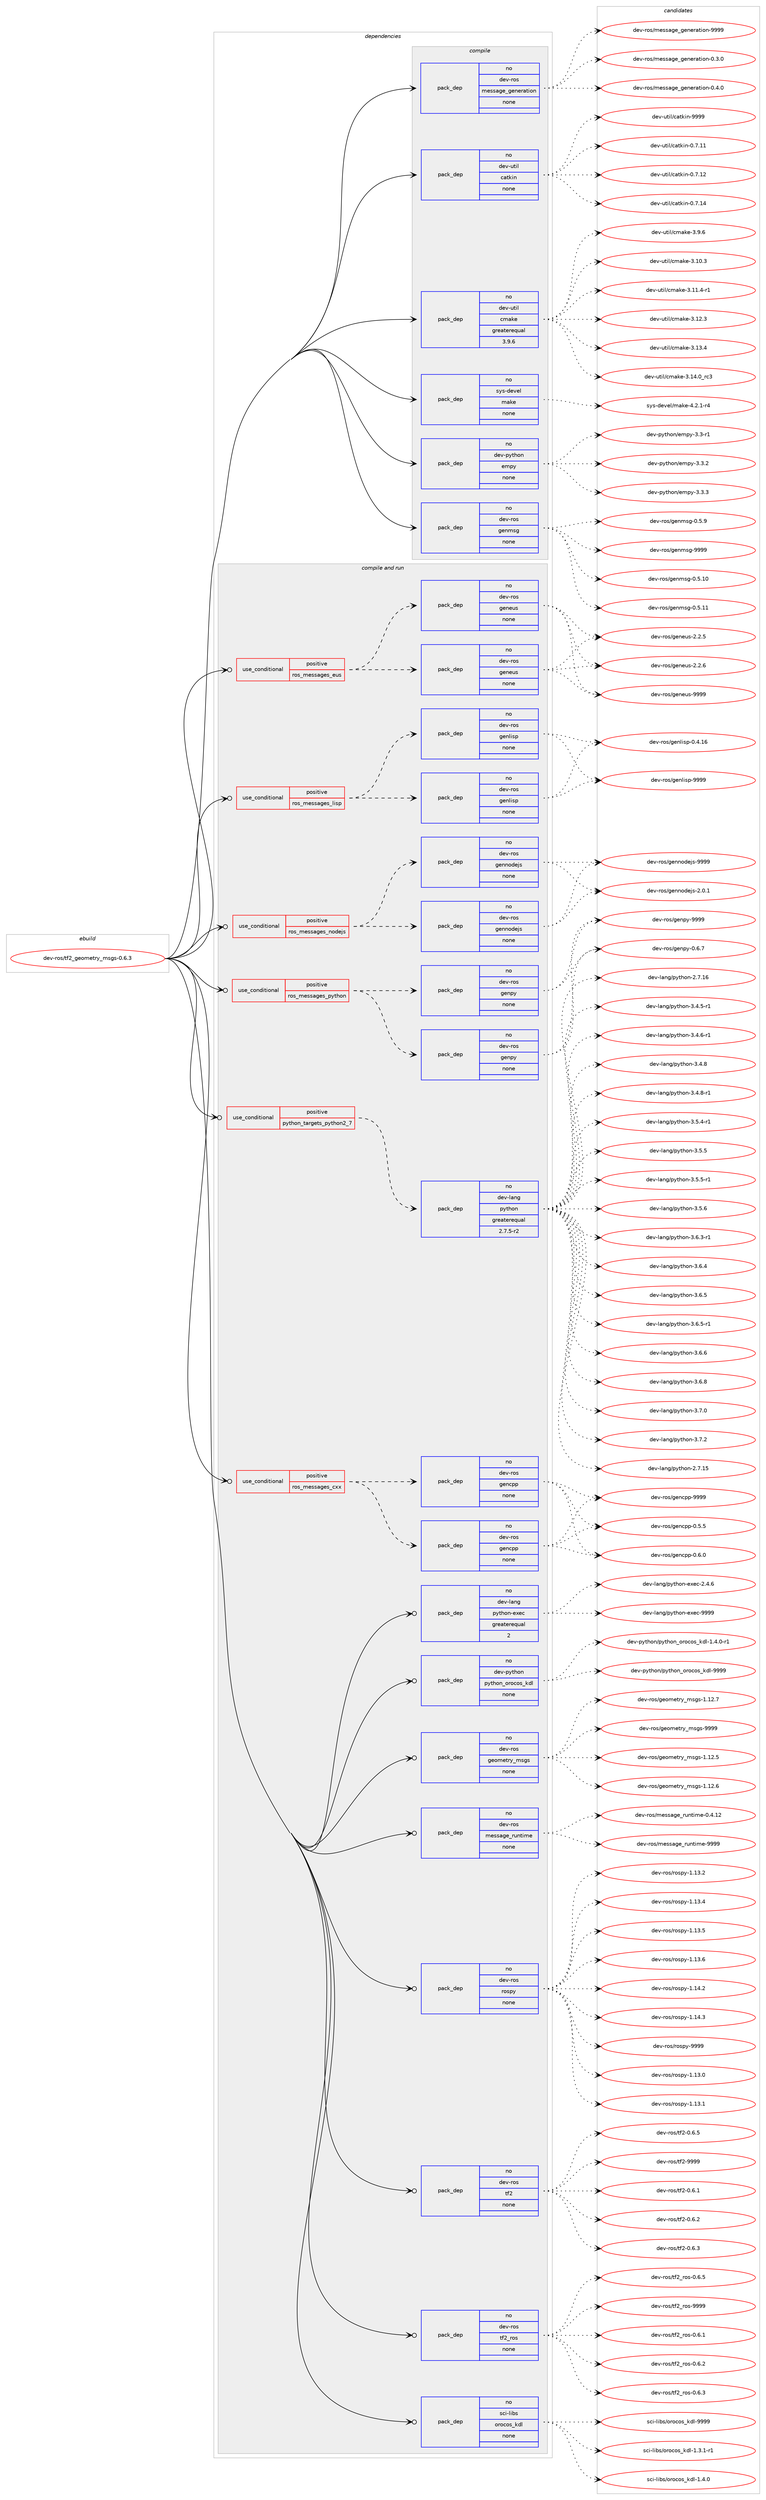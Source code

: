 digraph prolog {

# *************
# Graph options
# *************

newrank=true;
concentrate=true;
compound=true;
graph [rankdir=LR,fontname=Helvetica,fontsize=10,ranksep=1.5];#, ranksep=2.5, nodesep=0.2];
edge  [arrowhead=vee];
node  [fontname=Helvetica,fontsize=10];

# **********
# The ebuild
# **********

subgraph cluster_leftcol {
color=gray;
rank=same;
label=<<i>ebuild</i>>;
id [label="dev-ros/tf2_geometry_msgs-0.6.3", color=red, width=4, href="../dev-ros/tf2_geometry_msgs-0.6.3.svg"];
}

# ****************
# The dependencies
# ****************

subgraph cluster_midcol {
color=gray;
label=<<i>dependencies</i>>;
subgraph cluster_compile {
fillcolor="#eeeeee";
style=filled;
label=<<i>compile</i>>;
subgraph pack1060278 {
dependency1475191 [label=<<TABLE BORDER="0" CELLBORDER="1" CELLSPACING="0" CELLPADDING="4" WIDTH="220"><TR><TD ROWSPAN="6" CELLPADDING="30">pack_dep</TD></TR><TR><TD WIDTH="110">no</TD></TR><TR><TD>dev-python</TD></TR><TR><TD>empy</TD></TR><TR><TD>none</TD></TR><TR><TD></TD></TR></TABLE>>, shape=none, color=blue];
}
id:e -> dependency1475191:w [weight=20,style="solid",arrowhead="vee"];
subgraph pack1060279 {
dependency1475192 [label=<<TABLE BORDER="0" CELLBORDER="1" CELLSPACING="0" CELLPADDING="4" WIDTH="220"><TR><TD ROWSPAN="6" CELLPADDING="30">pack_dep</TD></TR><TR><TD WIDTH="110">no</TD></TR><TR><TD>dev-ros</TD></TR><TR><TD>genmsg</TD></TR><TR><TD>none</TD></TR><TR><TD></TD></TR></TABLE>>, shape=none, color=blue];
}
id:e -> dependency1475192:w [weight=20,style="solid",arrowhead="vee"];
subgraph pack1060280 {
dependency1475193 [label=<<TABLE BORDER="0" CELLBORDER="1" CELLSPACING="0" CELLPADDING="4" WIDTH="220"><TR><TD ROWSPAN="6" CELLPADDING="30">pack_dep</TD></TR><TR><TD WIDTH="110">no</TD></TR><TR><TD>dev-ros</TD></TR><TR><TD>message_generation</TD></TR><TR><TD>none</TD></TR><TR><TD></TD></TR></TABLE>>, shape=none, color=blue];
}
id:e -> dependency1475193:w [weight=20,style="solid",arrowhead="vee"];
subgraph pack1060281 {
dependency1475194 [label=<<TABLE BORDER="0" CELLBORDER="1" CELLSPACING="0" CELLPADDING="4" WIDTH="220"><TR><TD ROWSPAN="6" CELLPADDING="30">pack_dep</TD></TR><TR><TD WIDTH="110">no</TD></TR><TR><TD>dev-util</TD></TR><TR><TD>catkin</TD></TR><TR><TD>none</TD></TR><TR><TD></TD></TR></TABLE>>, shape=none, color=blue];
}
id:e -> dependency1475194:w [weight=20,style="solid",arrowhead="vee"];
subgraph pack1060282 {
dependency1475195 [label=<<TABLE BORDER="0" CELLBORDER="1" CELLSPACING="0" CELLPADDING="4" WIDTH="220"><TR><TD ROWSPAN="6" CELLPADDING="30">pack_dep</TD></TR><TR><TD WIDTH="110">no</TD></TR><TR><TD>dev-util</TD></TR><TR><TD>cmake</TD></TR><TR><TD>greaterequal</TD></TR><TR><TD>3.9.6</TD></TR></TABLE>>, shape=none, color=blue];
}
id:e -> dependency1475195:w [weight=20,style="solid",arrowhead="vee"];
subgraph pack1060283 {
dependency1475196 [label=<<TABLE BORDER="0" CELLBORDER="1" CELLSPACING="0" CELLPADDING="4" WIDTH="220"><TR><TD ROWSPAN="6" CELLPADDING="30">pack_dep</TD></TR><TR><TD WIDTH="110">no</TD></TR><TR><TD>sys-devel</TD></TR><TR><TD>make</TD></TR><TR><TD>none</TD></TR><TR><TD></TD></TR></TABLE>>, shape=none, color=blue];
}
id:e -> dependency1475196:w [weight=20,style="solid",arrowhead="vee"];
}
subgraph cluster_compileandrun {
fillcolor="#eeeeee";
style=filled;
label=<<i>compile and run</i>>;
subgraph cond391523 {
dependency1475197 [label=<<TABLE BORDER="0" CELLBORDER="1" CELLSPACING="0" CELLPADDING="4"><TR><TD ROWSPAN="3" CELLPADDING="10">use_conditional</TD></TR><TR><TD>positive</TD></TR><TR><TD>python_targets_python2_7</TD></TR></TABLE>>, shape=none, color=red];
subgraph pack1060284 {
dependency1475198 [label=<<TABLE BORDER="0" CELLBORDER="1" CELLSPACING="0" CELLPADDING="4" WIDTH="220"><TR><TD ROWSPAN="6" CELLPADDING="30">pack_dep</TD></TR><TR><TD WIDTH="110">no</TD></TR><TR><TD>dev-lang</TD></TR><TR><TD>python</TD></TR><TR><TD>greaterequal</TD></TR><TR><TD>2.7.5-r2</TD></TR></TABLE>>, shape=none, color=blue];
}
dependency1475197:e -> dependency1475198:w [weight=20,style="dashed",arrowhead="vee"];
}
id:e -> dependency1475197:w [weight=20,style="solid",arrowhead="odotvee"];
subgraph cond391524 {
dependency1475199 [label=<<TABLE BORDER="0" CELLBORDER="1" CELLSPACING="0" CELLPADDING="4"><TR><TD ROWSPAN="3" CELLPADDING="10">use_conditional</TD></TR><TR><TD>positive</TD></TR><TR><TD>ros_messages_cxx</TD></TR></TABLE>>, shape=none, color=red];
subgraph pack1060285 {
dependency1475200 [label=<<TABLE BORDER="0" CELLBORDER="1" CELLSPACING="0" CELLPADDING="4" WIDTH="220"><TR><TD ROWSPAN="6" CELLPADDING="30">pack_dep</TD></TR><TR><TD WIDTH="110">no</TD></TR><TR><TD>dev-ros</TD></TR><TR><TD>gencpp</TD></TR><TR><TD>none</TD></TR><TR><TD></TD></TR></TABLE>>, shape=none, color=blue];
}
dependency1475199:e -> dependency1475200:w [weight=20,style="dashed",arrowhead="vee"];
subgraph pack1060286 {
dependency1475201 [label=<<TABLE BORDER="0" CELLBORDER="1" CELLSPACING="0" CELLPADDING="4" WIDTH="220"><TR><TD ROWSPAN="6" CELLPADDING="30">pack_dep</TD></TR><TR><TD WIDTH="110">no</TD></TR><TR><TD>dev-ros</TD></TR><TR><TD>gencpp</TD></TR><TR><TD>none</TD></TR><TR><TD></TD></TR></TABLE>>, shape=none, color=blue];
}
dependency1475199:e -> dependency1475201:w [weight=20,style="dashed",arrowhead="vee"];
}
id:e -> dependency1475199:w [weight=20,style="solid",arrowhead="odotvee"];
subgraph cond391525 {
dependency1475202 [label=<<TABLE BORDER="0" CELLBORDER="1" CELLSPACING="0" CELLPADDING="4"><TR><TD ROWSPAN="3" CELLPADDING="10">use_conditional</TD></TR><TR><TD>positive</TD></TR><TR><TD>ros_messages_eus</TD></TR></TABLE>>, shape=none, color=red];
subgraph pack1060287 {
dependency1475203 [label=<<TABLE BORDER="0" CELLBORDER="1" CELLSPACING="0" CELLPADDING="4" WIDTH="220"><TR><TD ROWSPAN="6" CELLPADDING="30">pack_dep</TD></TR><TR><TD WIDTH="110">no</TD></TR><TR><TD>dev-ros</TD></TR><TR><TD>geneus</TD></TR><TR><TD>none</TD></TR><TR><TD></TD></TR></TABLE>>, shape=none, color=blue];
}
dependency1475202:e -> dependency1475203:w [weight=20,style="dashed",arrowhead="vee"];
subgraph pack1060288 {
dependency1475204 [label=<<TABLE BORDER="0" CELLBORDER="1" CELLSPACING="0" CELLPADDING="4" WIDTH="220"><TR><TD ROWSPAN="6" CELLPADDING="30">pack_dep</TD></TR><TR><TD WIDTH="110">no</TD></TR><TR><TD>dev-ros</TD></TR><TR><TD>geneus</TD></TR><TR><TD>none</TD></TR><TR><TD></TD></TR></TABLE>>, shape=none, color=blue];
}
dependency1475202:e -> dependency1475204:w [weight=20,style="dashed",arrowhead="vee"];
}
id:e -> dependency1475202:w [weight=20,style="solid",arrowhead="odotvee"];
subgraph cond391526 {
dependency1475205 [label=<<TABLE BORDER="0" CELLBORDER="1" CELLSPACING="0" CELLPADDING="4"><TR><TD ROWSPAN="3" CELLPADDING="10">use_conditional</TD></TR><TR><TD>positive</TD></TR><TR><TD>ros_messages_lisp</TD></TR></TABLE>>, shape=none, color=red];
subgraph pack1060289 {
dependency1475206 [label=<<TABLE BORDER="0" CELLBORDER="1" CELLSPACING="0" CELLPADDING="4" WIDTH="220"><TR><TD ROWSPAN="6" CELLPADDING="30">pack_dep</TD></TR><TR><TD WIDTH="110">no</TD></TR><TR><TD>dev-ros</TD></TR><TR><TD>genlisp</TD></TR><TR><TD>none</TD></TR><TR><TD></TD></TR></TABLE>>, shape=none, color=blue];
}
dependency1475205:e -> dependency1475206:w [weight=20,style="dashed",arrowhead="vee"];
subgraph pack1060290 {
dependency1475207 [label=<<TABLE BORDER="0" CELLBORDER="1" CELLSPACING="0" CELLPADDING="4" WIDTH="220"><TR><TD ROWSPAN="6" CELLPADDING="30">pack_dep</TD></TR><TR><TD WIDTH="110">no</TD></TR><TR><TD>dev-ros</TD></TR><TR><TD>genlisp</TD></TR><TR><TD>none</TD></TR><TR><TD></TD></TR></TABLE>>, shape=none, color=blue];
}
dependency1475205:e -> dependency1475207:w [weight=20,style="dashed",arrowhead="vee"];
}
id:e -> dependency1475205:w [weight=20,style="solid",arrowhead="odotvee"];
subgraph cond391527 {
dependency1475208 [label=<<TABLE BORDER="0" CELLBORDER="1" CELLSPACING="0" CELLPADDING="4"><TR><TD ROWSPAN="3" CELLPADDING="10">use_conditional</TD></TR><TR><TD>positive</TD></TR><TR><TD>ros_messages_nodejs</TD></TR></TABLE>>, shape=none, color=red];
subgraph pack1060291 {
dependency1475209 [label=<<TABLE BORDER="0" CELLBORDER="1" CELLSPACING="0" CELLPADDING="4" WIDTH="220"><TR><TD ROWSPAN="6" CELLPADDING="30">pack_dep</TD></TR><TR><TD WIDTH="110">no</TD></TR><TR><TD>dev-ros</TD></TR><TR><TD>gennodejs</TD></TR><TR><TD>none</TD></TR><TR><TD></TD></TR></TABLE>>, shape=none, color=blue];
}
dependency1475208:e -> dependency1475209:w [weight=20,style="dashed",arrowhead="vee"];
subgraph pack1060292 {
dependency1475210 [label=<<TABLE BORDER="0" CELLBORDER="1" CELLSPACING="0" CELLPADDING="4" WIDTH="220"><TR><TD ROWSPAN="6" CELLPADDING="30">pack_dep</TD></TR><TR><TD WIDTH="110">no</TD></TR><TR><TD>dev-ros</TD></TR><TR><TD>gennodejs</TD></TR><TR><TD>none</TD></TR><TR><TD></TD></TR></TABLE>>, shape=none, color=blue];
}
dependency1475208:e -> dependency1475210:w [weight=20,style="dashed",arrowhead="vee"];
}
id:e -> dependency1475208:w [weight=20,style="solid",arrowhead="odotvee"];
subgraph cond391528 {
dependency1475211 [label=<<TABLE BORDER="0" CELLBORDER="1" CELLSPACING="0" CELLPADDING="4"><TR><TD ROWSPAN="3" CELLPADDING="10">use_conditional</TD></TR><TR><TD>positive</TD></TR><TR><TD>ros_messages_python</TD></TR></TABLE>>, shape=none, color=red];
subgraph pack1060293 {
dependency1475212 [label=<<TABLE BORDER="0" CELLBORDER="1" CELLSPACING="0" CELLPADDING="4" WIDTH="220"><TR><TD ROWSPAN="6" CELLPADDING="30">pack_dep</TD></TR><TR><TD WIDTH="110">no</TD></TR><TR><TD>dev-ros</TD></TR><TR><TD>genpy</TD></TR><TR><TD>none</TD></TR><TR><TD></TD></TR></TABLE>>, shape=none, color=blue];
}
dependency1475211:e -> dependency1475212:w [weight=20,style="dashed",arrowhead="vee"];
subgraph pack1060294 {
dependency1475213 [label=<<TABLE BORDER="0" CELLBORDER="1" CELLSPACING="0" CELLPADDING="4" WIDTH="220"><TR><TD ROWSPAN="6" CELLPADDING="30">pack_dep</TD></TR><TR><TD WIDTH="110">no</TD></TR><TR><TD>dev-ros</TD></TR><TR><TD>genpy</TD></TR><TR><TD>none</TD></TR><TR><TD></TD></TR></TABLE>>, shape=none, color=blue];
}
dependency1475211:e -> dependency1475213:w [weight=20,style="dashed",arrowhead="vee"];
}
id:e -> dependency1475211:w [weight=20,style="solid",arrowhead="odotvee"];
subgraph pack1060295 {
dependency1475214 [label=<<TABLE BORDER="0" CELLBORDER="1" CELLSPACING="0" CELLPADDING="4" WIDTH="220"><TR><TD ROWSPAN="6" CELLPADDING="30">pack_dep</TD></TR><TR><TD WIDTH="110">no</TD></TR><TR><TD>dev-lang</TD></TR><TR><TD>python-exec</TD></TR><TR><TD>greaterequal</TD></TR><TR><TD>2</TD></TR></TABLE>>, shape=none, color=blue];
}
id:e -> dependency1475214:w [weight=20,style="solid",arrowhead="odotvee"];
subgraph pack1060296 {
dependency1475215 [label=<<TABLE BORDER="0" CELLBORDER="1" CELLSPACING="0" CELLPADDING="4" WIDTH="220"><TR><TD ROWSPAN="6" CELLPADDING="30">pack_dep</TD></TR><TR><TD WIDTH="110">no</TD></TR><TR><TD>dev-python</TD></TR><TR><TD>python_orocos_kdl</TD></TR><TR><TD>none</TD></TR><TR><TD></TD></TR></TABLE>>, shape=none, color=blue];
}
id:e -> dependency1475215:w [weight=20,style="solid",arrowhead="odotvee"];
subgraph pack1060297 {
dependency1475216 [label=<<TABLE BORDER="0" CELLBORDER="1" CELLSPACING="0" CELLPADDING="4" WIDTH="220"><TR><TD ROWSPAN="6" CELLPADDING="30">pack_dep</TD></TR><TR><TD WIDTH="110">no</TD></TR><TR><TD>dev-ros</TD></TR><TR><TD>geometry_msgs</TD></TR><TR><TD>none</TD></TR><TR><TD></TD></TR></TABLE>>, shape=none, color=blue];
}
id:e -> dependency1475216:w [weight=20,style="solid",arrowhead="odotvee"];
subgraph pack1060298 {
dependency1475217 [label=<<TABLE BORDER="0" CELLBORDER="1" CELLSPACING="0" CELLPADDING="4" WIDTH="220"><TR><TD ROWSPAN="6" CELLPADDING="30">pack_dep</TD></TR><TR><TD WIDTH="110">no</TD></TR><TR><TD>dev-ros</TD></TR><TR><TD>message_runtime</TD></TR><TR><TD>none</TD></TR><TR><TD></TD></TR></TABLE>>, shape=none, color=blue];
}
id:e -> dependency1475217:w [weight=20,style="solid",arrowhead="odotvee"];
subgraph pack1060299 {
dependency1475218 [label=<<TABLE BORDER="0" CELLBORDER="1" CELLSPACING="0" CELLPADDING="4" WIDTH="220"><TR><TD ROWSPAN="6" CELLPADDING="30">pack_dep</TD></TR><TR><TD WIDTH="110">no</TD></TR><TR><TD>dev-ros</TD></TR><TR><TD>rospy</TD></TR><TR><TD>none</TD></TR><TR><TD></TD></TR></TABLE>>, shape=none, color=blue];
}
id:e -> dependency1475218:w [weight=20,style="solid",arrowhead="odotvee"];
subgraph pack1060300 {
dependency1475219 [label=<<TABLE BORDER="0" CELLBORDER="1" CELLSPACING="0" CELLPADDING="4" WIDTH="220"><TR><TD ROWSPAN="6" CELLPADDING="30">pack_dep</TD></TR><TR><TD WIDTH="110">no</TD></TR><TR><TD>dev-ros</TD></TR><TR><TD>tf2</TD></TR><TR><TD>none</TD></TR><TR><TD></TD></TR></TABLE>>, shape=none, color=blue];
}
id:e -> dependency1475219:w [weight=20,style="solid",arrowhead="odotvee"];
subgraph pack1060301 {
dependency1475220 [label=<<TABLE BORDER="0" CELLBORDER="1" CELLSPACING="0" CELLPADDING="4" WIDTH="220"><TR><TD ROWSPAN="6" CELLPADDING="30">pack_dep</TD></TR><TR><TD WIDTH="110">no</TD></TR><TR><TD>dev-ros</TD></TR><TR><TD>tf2_ros</TD></TR><TR><TD>none</TD></TR><TR><TD></TD></TR></TABLE>>, shape=none, color=blue];
}
id:e -> dependency1475220:w [weight=20,style="solid",arrowhead="odotvee"];
subgraph pack1060302 {
dependency1475221 [label=<<TABLE BORDER="0" CELLBORDER="1" CELLSPACING="0" CELLPADDING="4" WIDTH="220"><TR><TD ROWSPAN="6" CELLPADDING="30">pack_dep</TD></TR><TR><TD WIDTH="110">no</TD></TR><TR><TD>sci-libs</TD></TR><TR><TD>orocos_kdl</TD></TR><TR><TD>none</TD></TR><TR><TD></TD></TR></TABLE>>, shape=none, color=blue];
}
id:e -> dependency1475221:w [weight=20,style="solid",arrowhead="odotvee"];
}
subgraph cluster_run {
fillcolor="#eeeeee";
style=filled;
label=<<i>run</i>>;
}
}

# **************
# The candidates
# **************

subgraph cluster_choices {
rank=same;
color=gray;
label=<<i>candidates</i>>;

subgraph choice1060278 {
color=black;
nodesep=1;
choice1001011184511212111610411111047101109112121455146514511449 [label="dev-python/empy-3.3-r1", color=red, width=4,href="../dev-python/empy-3.3-r1.svg"];
choice1001011184511212111610411111047101109112121455146514650 [label="dev-python/empy-3.3.2", color=red, width=4,href="../dev-python/empy-3.3.2.svg"];
choice1001011184511212111610411111047101109112121455146514651 [label="dev-python/empy-3.3.3", color=red, width=4,href="../dev-python/empy-3.3.3.svg"];
dependency1475191:e -> choice1001011184511212111610411111047101109112121455146514511449:w [style=dotted,weight="100"];
dependency1475191:e -> choice1001011184511212111610411111047101109112121455146514650:w [style=dotted,weight="100"];
dependency1475191:e -> choice1001011184511212111610411111047101109112121455146514651:w [style=dotted,weight="100"];
}
subgraph choice1060279 {
color=black;
nodesep=1;
choice100101118451141111154710310111010911510345484653464948 [label="dev-ros/genmsg-0.5.10", color=red, width=4,href="../dev-ros/genmsg-0.5.10.svg"];
choice100101118451141111154710310111010911510345484653464949 [label="dev-ros/genmsg-0.5.11", color=red, width=4,href="../dev-ros/genmsg-0.5.11.svg"];
choice1001011184511411111547103101110109115103454846534657 [label="dev-ros/genmsg-0.5.9", color=red, width=4,href="../dev-ros/genmsg-0.5.9.svg"];
choice10010111845114111115471031011101091151034557575757 [label="dev-ros/genmsg-9999", color=red, width=4,href="../dev-ros/genmsg-9999.svg"];
dependency1475192:e -> choice100101118451141111154710310111010911510345484653464948:w [style=dotted,weight="100"];
dependency1475192:e -> choice100101118451141111154710310111010911510345484653464949:w [style=dotted,weight="100"];
dependency1475192:e -> choice1001011184511411111547103101110109115103454846534657:w [style=dotted,weight="100"];
dependency1475192:e -> choice10010111845114111115471031011101091151034557575757:w [style=dotted,weight="100"];
}
subgraph choice1060280 {
color=black;
nodesep=1;
choice1001011184511411111547109101115115971031019510310111010111497116105111110454846514648 [label="dev-ros/message_generation-0.3.0", color=red, width=4,href="../dev-ros/message_generation-0.3.0.svg"];
choice1001011184511411111547109101115115971031019510310111010111497116105111110454846524648 [label="dev-ros/message_generation-0.4.0", color=red, width=4,href="../dev-ros/message_generation-0.4.0.svg"];
choice10010111845114111115471091011151159710310195103101110101114971161051111104557575757 [label="dev-ros/message_generation-9999", color=red, width=4,href="../dev-ros/message_generation-9999.svg"];
dependency1475193:e -> choice1001011184511411111547109101115115971031019510310111010111497116105111110454846514648:w [style=dotted,weight="100"];
dependency1475193:e -> choice1001011184511411111547109101115115971031019510310111010111497116105111110454846524648:w [style=dotted,weight="100"];
dependency1475193:e -> choice10010111845114111115471091011151159710310195103101110101114971161051111104557575757:w [style=dotted,weight="100"];
}
subgraph choice1060281 {
color=black;
nodesep=1;
choice1001011184511711610510847999711610710511045484655464949 [label="dev-util/catkin-0.7.11", color=red, width=4,href="../dev-util/catkin-0.7.11.svg"];
choice1001011184511711610510847999711610710511045484655464950 [label="dev-util/catkin-0.7.12", color=red, width=4,href="../dev-util/catkin-0.7.12.svg"];
choice1001011184511711610510847999711610710511045484655464952 [label="dev-util/catkin-0.7.14", color=red, width=4,href="../dev-util/catkin-0.7.14.svg"];
choice100101118451171161051084799971161071051104557575757 [label="dev-util/catkin-9999", color=red, width=4,href="../dev-util/catkin-9999.svg"];
dependency1475194:e -> choice1001011184511711610510847999711610710511045484655464949:w [style=dotted,weight="100"];
dependency1475194:e -> choice1001011184511711610510847999711610710511045484655464950:w [style=dotted,weight="100"];
dependency1475194:e -> choice1001011184511711610510847999711610710511045484655464952:w [style=dotted,weight="100"];
dependency1475194:e -> choice100101118451171161051084799971161071051104557575757:w [style=dotted,weight="100"];
}
subgraph choice1060282 {
color=black;
nodesep=1;
choice1001011184511711610510847991099710710145514649484651 [label="dev-util/cmake-3.10.3", color=red, width=4,href="../dev-util/cmake-3.10.3.svg"];
choice10010111845117116105108479910997107101455146494946524511449 [label="dev-util/cmake-3.11.4-r1", color=red, width=4,href="../dev-util/cmake-3.11.4-r1.svg"];
choice1001011184511711610510847991099710710145514649504651 [label="dev-util/cmake-3.12.3", color=red, width=4,href="../dev-util/cmake-3.12.3.svg"];
choice1001011184511711610510847991099710710145514649514652 [label="dev-util/cmake-3.13.4", color=red, width=4,href="../dev-util/cmake-3.13.4.svg"];
choice1001011184511711610510847991099710710145514649524648951149951 [label="dev-util/cmake-3.14.0_rc3", color=red, width=4,href="../dev-util/cmake-3.14.0_rc3.svg"];
choice10010111845117116105108479910997107101455146574654 [label="dev-util/cmake-3.9.6", color=red, width=4,href="../dev-util/cmake-3.9.6.svg"];
dependency1475195:e -> choice1001011184511711610510847991099710710145514649484651:w [style=dotted,weight="100"];
dependency1475195:e -> choice10010111845117116105108479910997107101455146494946524511449:w [style=dotted,weight="100"];
dependency1475195:e -> choice1001011184511711610510847991099710710145514649504651:w [style=dotted,weight="100"];
dependency1475195:e -> choice1001011184511711610510847991099710710145514649514652:w [style=dotted,weight="100"];
dependency1475195:e -> choice1001011184511711610510847991099710710145514649524648951149951:w [style=dotted,weight="100"];
dependency1475195:e -> choice10010111845117116105108479910997107101455146574654:w [style=dotted,weight="100"];
}
subgraph choice1060283 {
color=black;
nodesep=1;
choice1151211154510010111810110847109971071014552465046494511452 [label="sys-devel/make-4.2.1-r4", color=red, width=4,href="../sys-devel/make-4.2.1-r4.svg"];
dependency1475196:e -> choice1151211154510010111810110847109971071014552465046494511452:w [style=dotted,weight="100"];
}
subgraph choice1060284 {
color=black;
nodesep=1;
choice10010111845108971101034711212111610411111045504655464953 [label="dev-lang/python-2.7.15", color=red, width=4,href="../dev-lang/python-2.7.15.svg"];
choice10010111845108971101034711212111610411111045504655464954 [label="dev-lang/python-2.7.16", color=red, width=4,href="../dev-lang/python-2.7.16.svg"];
choice1001011184510897110103471121211161041111104551465246534511449 [label="dev-lang/python-3.4.5-r1", color=red, width=4,href="../dev-lang/python-3.4.5-r1.svg"];
choice1001011184510897110103471121211161041111104551465246544511449 [label="dev-lang/python-3.4.6-r1", color=red, width=4,href="../dev-lang/python-3.4.6-r1.svg"];
choice100101118451089711010347112121116104111110455146524656 [label="dev-lang/python-3.4.8", color=red, width=4,href="../dev-lang/python-3.4.8.svg"];
choice1001011184510897110103471121211161041111104551465246564511449 [label="dev-lang/python-3.4.8-r1", color=red, width=4,href="../dev-lang/python-3.4.8-r1.svg"];
choice1001011184510897110103471121211161041111104551465346524511449 [label="dev-lang/python-3.5.4-r1", color=red, width=4,href="../dev-lang/python-3.5.4-r1.svg"];
choice100101118451089711010347112121116104111110455146534653 [label="dev-lang/python-3.5.5", color=red, width=4,href="../dev-lang/python-3.5.5.svg"];
choice1001011184510897110103471121211161041111104551465346534511449 [label="dev-lang/python-3.5.5-r1", color=red, width=4,href="../dev-lang/python-3.5.5-r1.svg"];
choice100101118451089711010347112121116104111110455146534654 [label="dev-lang/python-3.5.6", color=red, width=4,href="../dev-lang/python-3.5.6.svg"];
choice1001011184510897110103471121211161041111104551465446514511449 [label="dev-lang/python-3.6.3-r1", color=red, width=4,href="../dev-lang/python-3.6.3-r1.svg"];
choice100101118451089711010347112121116104111110455146544652 [label="dev-lang/python-3.6.4", color=red, width=4,href="../dev-lang/python-3.6.4.svg"];
choice100101118451089711010347112121116104111110455146544653 [label="dev-lang/python-3.6.5", color=red, width=4,href="../dev-lang/python-3.6.5.svg"];
choice1001011184510897110103471121211161041111104551465446534511449 [label="dev-lang/python-3.6.5-r1", color=red, width=4,href="../dev-lang/python-3.6.5-r1.svg"];
choice100101118451089711010347112121116104111110455146544654 [label="dev-lang/python-3.6.6", color=red, width=4,href="../dev-lang/python-3.6.6.svg"];
choice100101118451089711010347112121116104111110455146544656 [label="dev-lang/python-3.6.8", color=red, width=4,href="../dev-lang/python-3.6.8.svg"];
choice100101118451089711010347112121116104111110455146554648 [label="dev-lang/python-3.7.0", color=red, width=4,href="../dev-lang/python-3.7.0.svg"];
choice100101118451089711010347112121116104111110455146554650 [label="dev-lang/python-3.7.2", color=red, width=4,href="../dev-lang/python-3.7.2.svg"];
dependency1475198:e -> choice10010111845108971101034711212111610411111045504655464953:w [style=dotted,weight="100"];
dependency1475198:e -> choice10010111845108971101034711212111610411111045504655464954:w [style=dotted,weight="100"];
dependency1475198:e -> choice1001011184510897110103471121211161041111104551465246534511449:w [style=dotted,weight="100"];
dependency1475198:e -> choice1001011184510897110103471121211161041111104551465246544511449:w [style=dotted,weight="100"];
dependency1475198:e -> choice100101118451089711010347112121116104111110455146524656:w [style=dotted,weight="100"];
dependency1475198:e -> choice1001011184510897110103471121211161041111104551465246564511449:w [style=dotted,weight="100"];
dependency1475198:e -> choice1001011184510897110103471121211161041111104551465346524511449:w [style=dotted,weight="100"];
dependency1475198:e -> choice100101118451089711010347112121116104111110455146534653:w [style=dotted,weight="100"];
dependency1475198:e -> choice1001011184510897110103471121211161041111104551465346534511449:w [style=dotted,weight="100"];
dependency1475198:e -> choice100101118451089711010347112121116104111110455146534654:w [style=dotted,weight="100"];
dependency1475198:e -> choice1001011184510897110103471121211161041111104551465446514511449:w [style=dotted,weight="100"];
dependency1475198:e -> choice100101118451089711010347112121116104111110455146544652:w [style=dotted,weight="100"];
dependency1475198:e -> choice100101118451089711010347112121116104111110455146544653:w [style=dotted,weight="100"];
dependency1475198:e -> choice1001011184510897110103471121211161041111104551465446534511449:w [style=dotted,weight="100"];
dependency1475198:e -> choice100101118451089711010347112121116104111110455146544654:w [style=dotted,weight="100"];
dependency1475198:e -> choice100101118451089711010347112121116104111110455146544656:w [style=dotted,weight="100"];
dependency1475198:e -> choice100101118451089711010347112121116104111110455146554648:w [style=dotted,weight="100"];
dependency1475198:e -> choice100101118451089711010347112121116104111110455146554650:w [style=dotted,weight="100"];
}
subgraph choice1060285 {
color=black;
nodesep=1;
choice100101118451141111154710310111099112112454846534653 [label="dev-ros/gencpp-0.5.5", color=red, width=4,href="../dev-ros/gencpp-0.5.5.svg"];
choice100101118451141111154710310111099112112454846544648 [label="dev-ros/gencpp-0.6.0", color=red, width=4,href="../dev-ros/gencpp-0.6.0.svg"];
choice1001011184511411111547103101110991121124557575757 [label="dev-ros/gencpp-9999", color=red, width=4,href="../dev-ros/gencpp-9999.svg"];
dependency1475200:e -> choice100101118451141111154710310111099112112454846534653:w [style=dotted,weight="100"];
dependency1475200:e -> choice100101118451141111154710310111099112112454846544648:w [style=dotted,weight="100"];
dependency1475200:e -> choice1001011184511411111547103101110991121124557575757:w [style=dotted,weight="100"];
}
subgraph choice1060286 {
color=black;
nodesep=1;
choice100101118451141111154710310111099112112454846534653 [label="dev-ros/gencpp-0.5.5", color=red, width=4,href="../dev-ros/gencpp-0.5.5.svg"];
choice100101118451141111154710310111099112112454846544648 [label="dev-ros/gencpp-0.6.0", color=red, width=4,href="../dev-ros/gencpp-0.6.0.svg"];
choice1001011184511411111547103101110991121124557575757 [label="dev-ros/gencpp-9999", color=red, width=4,href="../dev-ros/gencpp-9999.svg"];
dependency1475201:e -> choice100101118451141111154710310111099112112454846534653:w [style=dotted,weight="100"];
dependency1475201:e -> choice100101118451141111154710310111099112112454846544648:w [style=dotted,weight="100"];
dependency1475201:e -> choice1001011184511411111547103101110991121124557575757:w [style=dotted,weight="100"];
}
subgraph choice1060287 {
color=black;
nodesep=1;
choice1001011184511411111547103101110101117115455046504653 [label="dev-ros/geneus-2.2.5", color=red, width=4,href="../dev-ros/geneus-2.2.5.svg"];
choice1001011184511411111547103101110101117115455046504654 [label="dev-ros/geneus-2.2.6", color=red, width=4,href="../dev-ros/geneus-2.2.6.svg"];
choice10010111845114111115471031011101011171154557575757 [label="dev-ros/geneus-9999", color=red, width=4,href="../dev-ros/geneus-9999.svg"];
dependency1475203:e -> choice1001011184511411111547103101110101117115455046504653:w [style=dotted,weight="100"];
dependency1475203:e -> choice1001011184511411111547103101110101117115455046504654:w [style=dotted,weight="100"];
dependency1475203:e -> choice10010111845114111115471031011101011171154557575757:w [style=dotted,weight="100"];
}
subgraph choice1060288 {
color=black;
nodesep=1;
choice1001011184511411111547103101110101117115455046504653 [label="dev-ros/geneus-2.2.5", color=red, width=4,href="../dev-ros/geneus-2.2.5.svg"];
choice1001011184511411111547103101110101117115455046504654 [label="dev-ros/geneus-2.2.6", color=red, width=4,href="../dev-ros/geneus-2.2.6.svg"];
choice10010111845114111115471031011101011171154557575757 [label="dev-ros/geneus-9999", color=red, width=4,href="../dev-ros/geneus-9999.svg"];
dependency1475204:e -> choice1001011184511411111547103101110101117115455046504653:w [style=dotted,weight="100"];
dependency1475204:e -> choice1001011184511411111547103101110101117115455046504654:w [style=dotted,weight="100"];
dependency1475204:e -> choice10010111845114111115471031011101011171154557575757:w [style=dotted,weight="100"];
}
subgraph choice1060289 {
color=black;
nodesep=1;
choice100101118451141111154710310111010810511511245484652464954 [label="dev-ros/genlisp-0.4.16", color=red, width=4,href="../dev-ros/genlisp-0.4.16.svg"];
choice10010111845114111115471031011101081051151124557575757 [label="dev-ros/genlisp-9999", color=red, width=4,href="../dev-ros/genlisp-9999.svg"];
dependency1475206:e -> choice100101118451141111154710310111010810511511245484652464954:w [style=dotted,weight="100"];
dependency1475206:e -> choice10010111845114111115471031011101081051151124557575757:w [style=dotted,weight="100"];
}
subgraph choice1060290 {
color=black;
nodesep=1;
choice100101118451141111154710310111010810511511245484652464954 [label="dev-ros/genlisp-0.4.16", color=red, width=4,href="../dev-ros/genlisp-0.4.16.svg"];
choice10010111845114111115471031011101081051151124557575757 [label="dev-ros/genlisp-9999", color=red, width=4,href="../dev-ros/genlisp-9999.svg"];
dependency1475207:e -> choice100101118451141111154710310111010810511511245484652464954:w [style=dotted,weight="100"];
dependency1475207:e -> choice10010111845114111115471031011101081051151124557575757:w [style=dotted,weight="100"];
}
subgraph choice1060291 {
color=black;
nodesep=1;
choice1001011184511411111547103101110110111100101106115455046484649 [label="dev-ros/gennodejs-2.0.1", color=red, width=4,href="../dev-ros/gennodejs-2.0.1.svg"];
choice10010111845114111115471031011101101111001011061154557575757 [label="dev-ros/gennodejs-9999", color=red, width=4,href="../dev-ros/gennodejs-9999.svg"];
dependency1475209:e -> choice1001011184511411111547103101110110111100101106115455046484649:w [style=dotted,weight="100"];
dependency1475209:e -> choice10010111845114111115471031011101101111001011061154557575757:w [style=dotted,weight="100"];
}
subgraph choice1060292 {
color=black;
nodesep=1;
choice1001011184511411111547103101110110111100101106115455046484649 [label="dev-ros/gennodejs-2.0.1", color=red, width=4,href="../dev-ros/gennodejs-2.0.1.svg"];
choice10010111845114111115471031011101101111001011061154557575757 [label="dev-ros/gennodejs-9999", color=red, width=4,href="../dev-ros/gennodejs-9999.svg"];
dependency1475210:e -> choice1001011184511411111547103101110110111100101106115455046484649:w [style=dotted,weight="100"];
dependency1475210:e -> choice10010111845114111115471031011101101111001011061154557575757:w [style=dotted,weight="100"];
}
subgraph choice1060293 {
color=black;
nodesep=1;
choice1001011184511411111547103101110112121454846544655 [label="dev-ros/genpy-0.6.7", color=red, width=4,href="../dev-ros/genpy-0.6.7.svg"];
choice10010111845114111115471031011101121214557575757 [label="dev-ros/genpy-9999", color=red, width=4,href="../dev-ros/genpy-9999.svg"];
dependency1475212:e -> choice1001011184511411111547103101110112121454846544655:w [style=dotted,weight="100"];
dependency1475212:e -> choice10010111845114111115471031011101121214557575757:w [style=dotted,weight="100"];
}
subgraph choice1060294 {
color=black;
nodesep=1;
choice1001011184511411111547103101110112121454846544655 [label="dev-ros/genpy-0.6.7", color=red, width=4,href="../dev-ros/genpy-0.6.7.svg"];
choice10010111845114111115471031011101121214557575757 [label="dev-ros/genpy-9999", color=red, width=4,href="../dev-ros/genpy-9999.svg"];
dependency1475213:e -> choice1001011184511411111547103101110112121454846544655:w [style=dotted,weight="100"];
dependency1475213:e -> choice10010111845114111115471031011101121214557575757:w [style=dotted,weight="100"];
}
subgraph choice1060295 {
color=black;
nodesep=1;
choice1001011184510897110103471121211161041111104510112010199455046524654 [label="dev-lang/python-exec-2.4.6", color=red, width=4,href="../dev-lang/python-exec-2.4.6.svg"];
choice10010111845108971101034711212111610411111045101120101994557575757 [label="dev-lang/python-exec-9999", color=red, width=4,href="../dev-lang/python-exec-9999.svg"];
dependency1475214:e -> choice1001011184510897110103471121211161041111104510112010199455046524654:w [style=dotted,weight="100"];
dependency1475214:e -> choice10010111845108971101034711212111610411111045101120101994557575757:w [style=dotted,weight="100"];
}
subgraph choice1060296 {
color=black;
nodesep=1;
choice10010111845112121116104111110471121211161041111109511111411199111115951071001084549465246484511449 [label="dev-python/python_orocos_kdl-1.4.0-r1", color=red, width=4,href="../dev-python/python_orocos_kdl-1.4.0-r1.svg"];
choice10010111845112121116104111110471121211161041111109511111411199111115951071001084557575757 [label="dev-python/python_orocos_kdl-9999", color=red, width=4,href="../dev-python/python_orocos_kdl-9999.svg"];
dependency1475215:e -> choice10010111845112121116104111110471121211161041111109511111411199111115951071001084549465246484511449:w [style=dotted,weight="100"];
dependency1475215:e -> choice10010111845112121116104111110471121211161041111109511111411199111115951071001084557575757:w [style=dotted,weight="100"];
}
subgraph choice1060297 {
color=black;
nodesep=1;
choice10010111845114111115471031011111091011161141219510911510311545494649504653 [label="dev-ros/geometry_msgs-1.12.5", color=red, width=4,href="../dev-ros/geometry_msgs-1.12.5.svg"];
choice10010111845114111115471031011111091011161141219510911510311545494649504654 [label="dev-ros/geometry_msgs-1.12.6", color=red, width=4,href="../dev-ros/geometry_msgs-1.12.6.svg"];
choice10010111845114111115471031011111091011161141219510911510311545494649504655 [label="dev-ros/geometry_msgs-1.12.7", color=red, width=4,href="../dev-ros/geometry_msgs-1.12.7.svg"];
choice1001011184511411111547103101111109101116114121951091151031154557575757 [label="dev-ros/geometry_msgs-9999", color=red, width=4,href="../dev-ros/geometry_msgs-9999.svg"];
dependency1475216:e -> choice10010111845114111115471031011111091011161141219510911510311545494649504653:w [style=dotted,weight="100"];
dependency1475216:e -> choice10010111845114111115471031011111091011161141219510911510311545494649504654:w [style=dotted,weight="100"];
dependency1475216:e -> choice10010111845114111115471031011111091011161141219510911510311545494649504655:w [style=dotted,weight="100"];
dependency1475216:e -> choice1001011184511411111547103101111109101116114121951091151031154557575757:w [style=dotted,weight="100"];
}
subgraph choice1060298 {
color=black;
nodesep=1;
choice1001011184511411111547109101115115971031019511411711011610510910145484652464950 [label="dev-ros/message_runtime-0.4.12", color=red, width=4,href="../dev-ros/message_runtime-0.4.12.svg"];
choice100101118451141111154710910111511597103101951141171101161051091014557575757 [label="dev-ros/message_runtime-9999", color=red, width=4,href="../dev-ros/message_runtime-9999.svg"];
dependency1475217:e -> choice1001011184511411111547109101115115971031019511411711011610510910145484652464950:w [style=dotted,weight="100"];
dependency1475217:e -> choice100101118451141111154710910111511597103101951141171101161051091014557575757:w [style=dotted,weight="100"];
}
subgraph choice1060299 {
color=black;
nodesep=1;
choice100101118451141111154711411111511212145494649514648 [label="dev-ros/rospy-1.13.0", color=red, width=4,href="../dev-ros/rospy-1.13.0.svg"];
choice100101118451141111154711411111511212145494649514649 [label="dev-ros/rospy-1.13.1", color=red, width=4,href="../dev-ros/rospy-1.13.1.svg"];
choice100101118451141111154711411111511212145494649514650 [label="dev-ros/rospy-1.13.2", color=red, width=4,href="../dev-ros/rospy-1.13.2.svg"];
choice100101118451141111154711411111511212145494649514652 [label="dev-ros/rospy-1.13.4", color=red, width=4,href="../dev-ros/rospy-1.13.4.svg"];
choice100101118451141111154711411111511212145494649514653 [label="dev-ros/rospy-1.13.5", color=red, width=4,href="../dev-ros/rospy-1.13.5.svg"];
choice100101118451141111154711411111511212145494649514654 [label="dev-ros/rospy-1.13.6", color=red, width=4,href="../dev-ros/rospy-1.13.6.svg"];
choice100101118451141111154711411111511212145494649524650 [label="dev-ros/rospy-1.14.2", color=red, width=4,href="../dev-ros/rospy-1.14.2.svg"];
choice100101118451141111154711411111511212145494649524651 [label="dev-ros/rospy-1.14.3", color=red, width=4,href="../dev-ros/rospy-1.14.3.svg"];
choice10010111845114111115471141111151121214557575757 [label="dev-ros/rospy-9999", color=red, width=4,href="../dev-ros/rospy-9999.svg"];
dependency1475218:e -> choice100101118451141111154711411111511212145494649514648:w [style=dotted,weight="100"];
dependency1475218:e -> choice100101118451141111154711411111511212145494649514649:w [style=dotted,weight="100"];
dependency1475218:e -> choice100101118451141111154711411111511212145494649514650:w [style=dotted,weight="100"];
dependency1475218:e -> choice100101118451141111154711411111511212145494649514652:w [style=dotted,weight="100"];
dependency1475218:e -> choice100101118451141111154711411111511212145494649514653:w [style=dotted,weight="100"];
dependency1475218:e -> choice100101118451141111154711411111511212145494649514654:w [style=dotted,weight="100"];
dependency1475218:e -> choice100101118451141111154711411111511212145494649524650:w [style=dotted,weight="100"];
dependency1475218:e -> choice100101118451141111154711411111511212145494649524651:w [style=dotted,weight="100"];
dependency1475218:e -> choice10010111845114111115471141111151121214557575757:w [style=dotted,weight="100"];
}
subgraph choice1060300 {
color=black;
nodesep=1;
choice100101118451141111154711610250454846544649 [label="dev-ros/tf2-0.6.1", color=red, width=4,href="../dev-ros/tf2-0.6.1.svg"];
choice100101118451141111154711610250454846544650 [label="dev-ros/tf2-0.6.2", color=red, width=4,href="../dev-ros/tf2-0.6.2.svg"];
choice100101118451141111154711610250454846544651 [label="dev-ros/tf2-0.6.3", color=red, width=4,href="../dev-ros/tf2-0.6.3.svg"];
choice100101118451141111154711610250454846544653 [label="dev-ros/tf2-0.6.5", color=red, width=4,href="../dev-ros/tf2-0.6.5.svg"];
choice1001011184511411111547116102504557575757 [label="dev-ros/tf2-9999", color=red, width=4,href="../dev-ros/tf2-9999.svg"];
dependency1475219:e -> choice100101118451141111154711610250454846544649:w [style=dotted,weight="100"];
dependency1475219:e -> choice100101118451141111154711610250454846544650:w [style=dotted,weight="100"];
dependency1475219:e -> choice100101118451141111154711610250454846544651:w [style=dotted,weight="100"];
dependency1475219:e -> choice100101118451141111154711610250454846544653:w [style=dotted,weight="100"];
dependency1475219:e -> choice1001011184511411111547116102504557575757:w [style=dotted,weight="100"];
}
subgraph choice1060301 {
color=black;
nodesep=1;
choice10010111845114111115471161025095114111115454846544649 [label="dev-ros/tf2_ros-0.6.1", color=red, width=4,href="../dev-ros/tf2_ros-0.6.1.svg"];
choice10010111845114111115471161025095114111115454846544650 [label="dev-ros/tf2_ros-0.6.2", color=red, width=4,href="../dev-ros/tf2_ros-0.6.2.svg"];
choice10010111845114111115471161025095114111115454846544651 [label="dev-ros/tf2_ros-0.6.3", color=red, width=4,href="../dev-ros/tf2_ros-0.6.3.svg"];
choice10010111845114111115471161025095114111115454846544653 [label="dev-ros/tf2_ros-0.6.5", color=red, width=4,href="../dev-ros/tf2_ros-0.6.5.svg"];
choice100101118451141111154711610250951141111154557575757 [label="dev-ros/tf2_ros-9999", color=red, width=4,href="../dev-ros/tf2_ros-9999.svg"];
dependency1475220:e -> choice10010111845114111115471161025095114111115454846544649:w [style=dotted,weight="100"];
dependency1475220:e -> choice10010111845114111115471161025095114111115454846544650:w [style=dotted,weight="100"];
dependency1475220:e -> choice10010111845114111115471161025095114111115454846544651:w [style=dotted,weight="100"];
dependency1475220:e -> choice10010111845114111115471161025095114111115454846544653:w [style=dotted,weight="100"];
dependency1475220:e -> choice100101118451141111154711610250951141111154557575757:w [style=dotted,weight="100"];
}
subgraph choice1060302 {
color=black;
nodesep=1;
choice1159910545108105981154711111411199111115951071001084549465146494511449 [label="sci-libs/orocos_kdl-1.3.1-r1", color=red, width=4,href="../sci-libs/orocos_kdl-1.3.1-r1.svg"];
choice115991054510810598115471111141119911111595107100108454946524648 [label="sci-libs/orocos_kdl-1.4.0", color=red, width=4,href="../sci-libs/orocos_kdl-1.4.0.svg"];
choice1159910545108105981154711111411199111115951071001084557575757 [label="sci-libs/orocos_kdl-9999", color=red, width=4,href="../sci-libs/orocos_kdl-9999.svg"];
dependency1475221:e -> choice1159910545108105981154711111411199111115951071001084549465146494511449:w [style=dotted,weight="100"];
dependency1475221:e -> choice115991054510810598115471111141119911111595107100108454946524648:w [style=dotted,weight="100"];
dependency1475221:e -> choice1159910545108105981154711111411199111115951071001084557575757:w [style=dotted,weight="100"];
}
}

}

